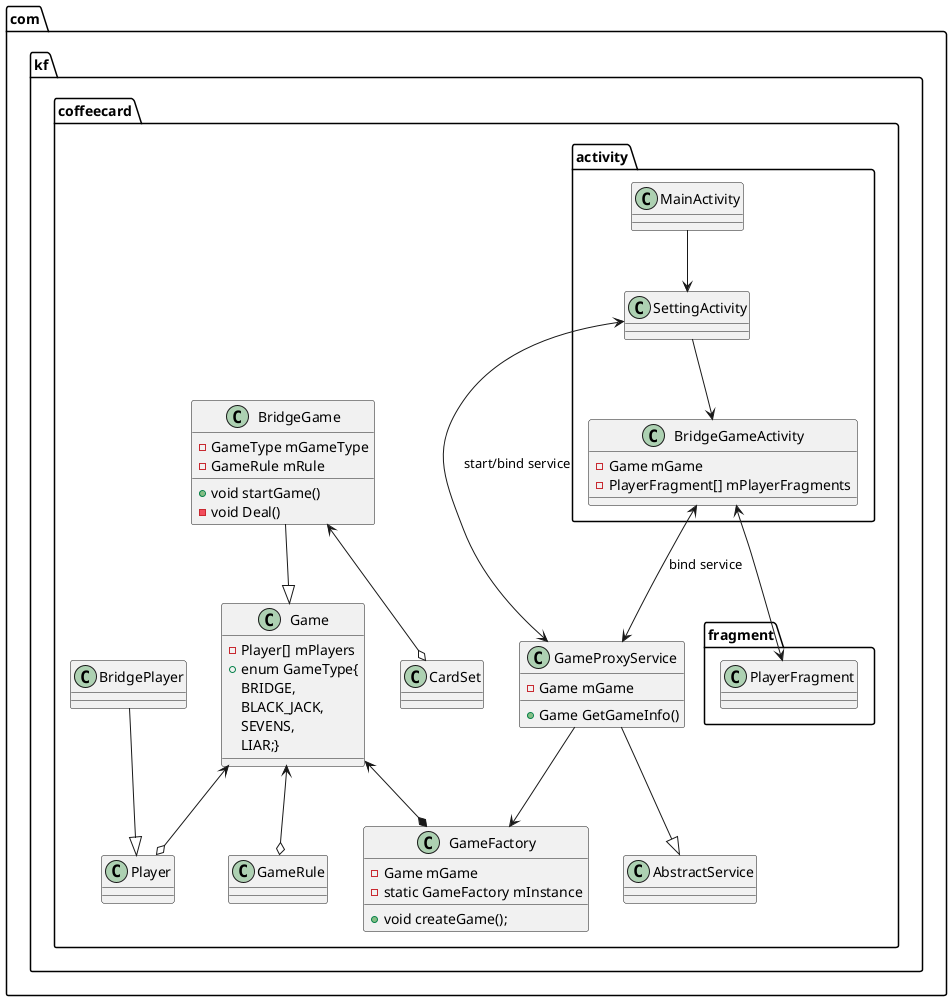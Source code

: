 @startuml

package com.kf.coffeecard{
    class AbstractService
    class GameProxyService{
        -Game mGame
        +Game GetGameInfo()
    }
    class GameFactory{
        -Game mGame
        -static GameFactory mInstance
        +void createGame();
    }
    class Game{
        -Player[] mPlayers
        +enum GameType{
            BRIDGE,
            BLACK_JACK,
            SEVENS,
            LIAR;}
    }
    class BridgeGame{
        -GameType mGameType
        -GameRule mRule
        +void startGame()
        -void Deal()
    }
    class CardSet
    class Player
    class BridgePlayer
    class GameRule

    GameProxyService --|>AbstractService

    BridgeGame --|> Game
    Game <--* GameFactory

    BridgeGame <--o CardSet
    GameProxyService --> GameFactory

    Game <--o Player
    Game <--o GameRule

    BridgePlayer --|> Player
}

package com.kf.coffeecard.activity{
    class MainActivity
    class SettingActivity
    class BridgeGameActivity{
        -Game mGame
        -PlayerFragment[] mPlayerFragments
    }

    MainActivity --> SettingActivity
    SettingActivity <--> GameProxyService:start/bind service
    SettingActivity --> BridgeGameActivity
    BridgeGameActivity<--> GameProxyService:bind service
}

package com.kf.coffeecard.fragment{
    class PlayerFragment
    BridgeGameActivity <--> PlayerFragment
}

@enduml